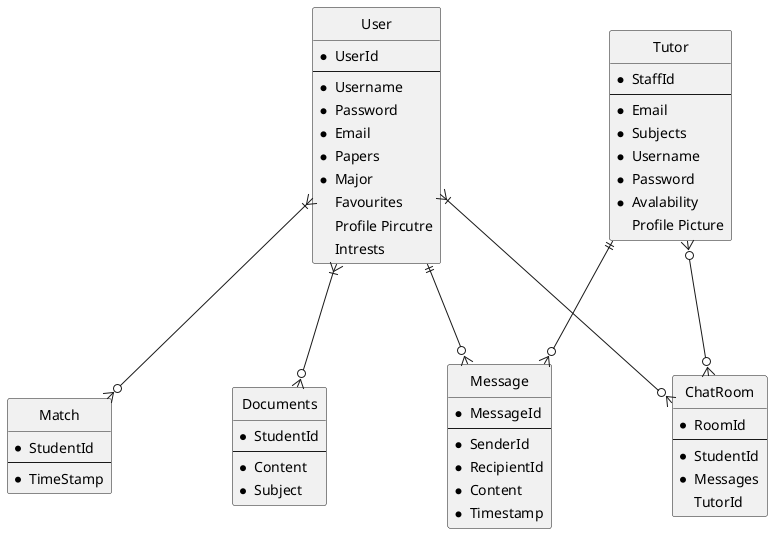 @startuml

skinparam {
  Style StrictUML

  ' make the stereotypes less ugly
  ClassStereotypeFont {
    Size 10
    Style plain
  }

  ' make boxes slightly less pointy
  RoundCorner 5

  ' make everything slightly less cramped
  Padding 2

  ' vertical spacing (make room for labels)
  RankSep 100

  ' horizontal spacing (make room for labels)
  NodeSep 120
}


'The students who will use the app
class "User" as user {
* UserId
--
* Username
* Password
* Email
* Papers
* Major
  Favourites
  Profile Pircutre
  Intrests
}



'Represents the tutors present on the app
class "Tutor" as tutor{
* StaffId
--
* Email
* Subjects
* Username
* Password
* Avalability
Profile Picture
}

'Stores results when a match is made 
class "Match" as match{
  *StudentId
  --
  * TimeStamp
}

'This represents messages between one user and another a DM
class "Message" as msg {
  * MessageId
  --
  * SenderId
  * RecipientId
  * Content
  * Timestamp
}


'This is the group chat aspect where multiple tutors and students can be present
class "ChatRoom" as room {
  * RoomId
  --
  * StudentId
  * Messages
  TutorId
}


'For when the student needs to upload/ share their study docs
class "Documents" as docs {
  * StudentId
  --
  * Content
  * Subject
}



user }|--o{ room
user }|--o{ docs
tutor }o--o{ room
user ||--o{ msg
tutor ||--o{ msg
user }|--o{ match


@enduml
